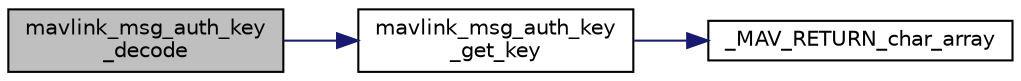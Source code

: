 digraph "mavlink_msg_auth_key_decode"
{
 // INTERACTIVE_SVG=YES
  edge [fontname="Helvetica",fontsize="10",labelfontname="Helvetica",labelfontsize="10"];
  node [fontname="Helvetica",fontsize="10",shape=record];
  rankdir="LR";
  Node1 [label="mavlink_msg_auth_key\l_decode",height=0.2,width=0.4,color="black", fillcolor="grey75", style="filled" fontcolor="black"];
  Node1 -> Node2 [color="midnightblue",fontsize="10",style="solid",fontname="Helvetica"];
  Node2 [label="mavlink_msg_auth_key\l_get_key",height=0.2,width=0.4,color="black", fillcolor="white", style="filled",URL="$v0_89_2common_2mavlink__msg__auth__key_8h.html#a99e7397b24e27f2bfa791290efe7cfbd",tooltip="Send a auth_key message. "];
  Node2 -> Node3 [color="midnightblue",fontsize="10",style="solid",fontname="Helvetica"];
  Node3 [label="_MAV_RETURN_char_array",height=0.2,width=0.4,color="black", fillcolor="white", style="filled",URL="$v0_89_2protocol_8h.html#a12ebb16564718cc14d12b46458bbb290"];
}
